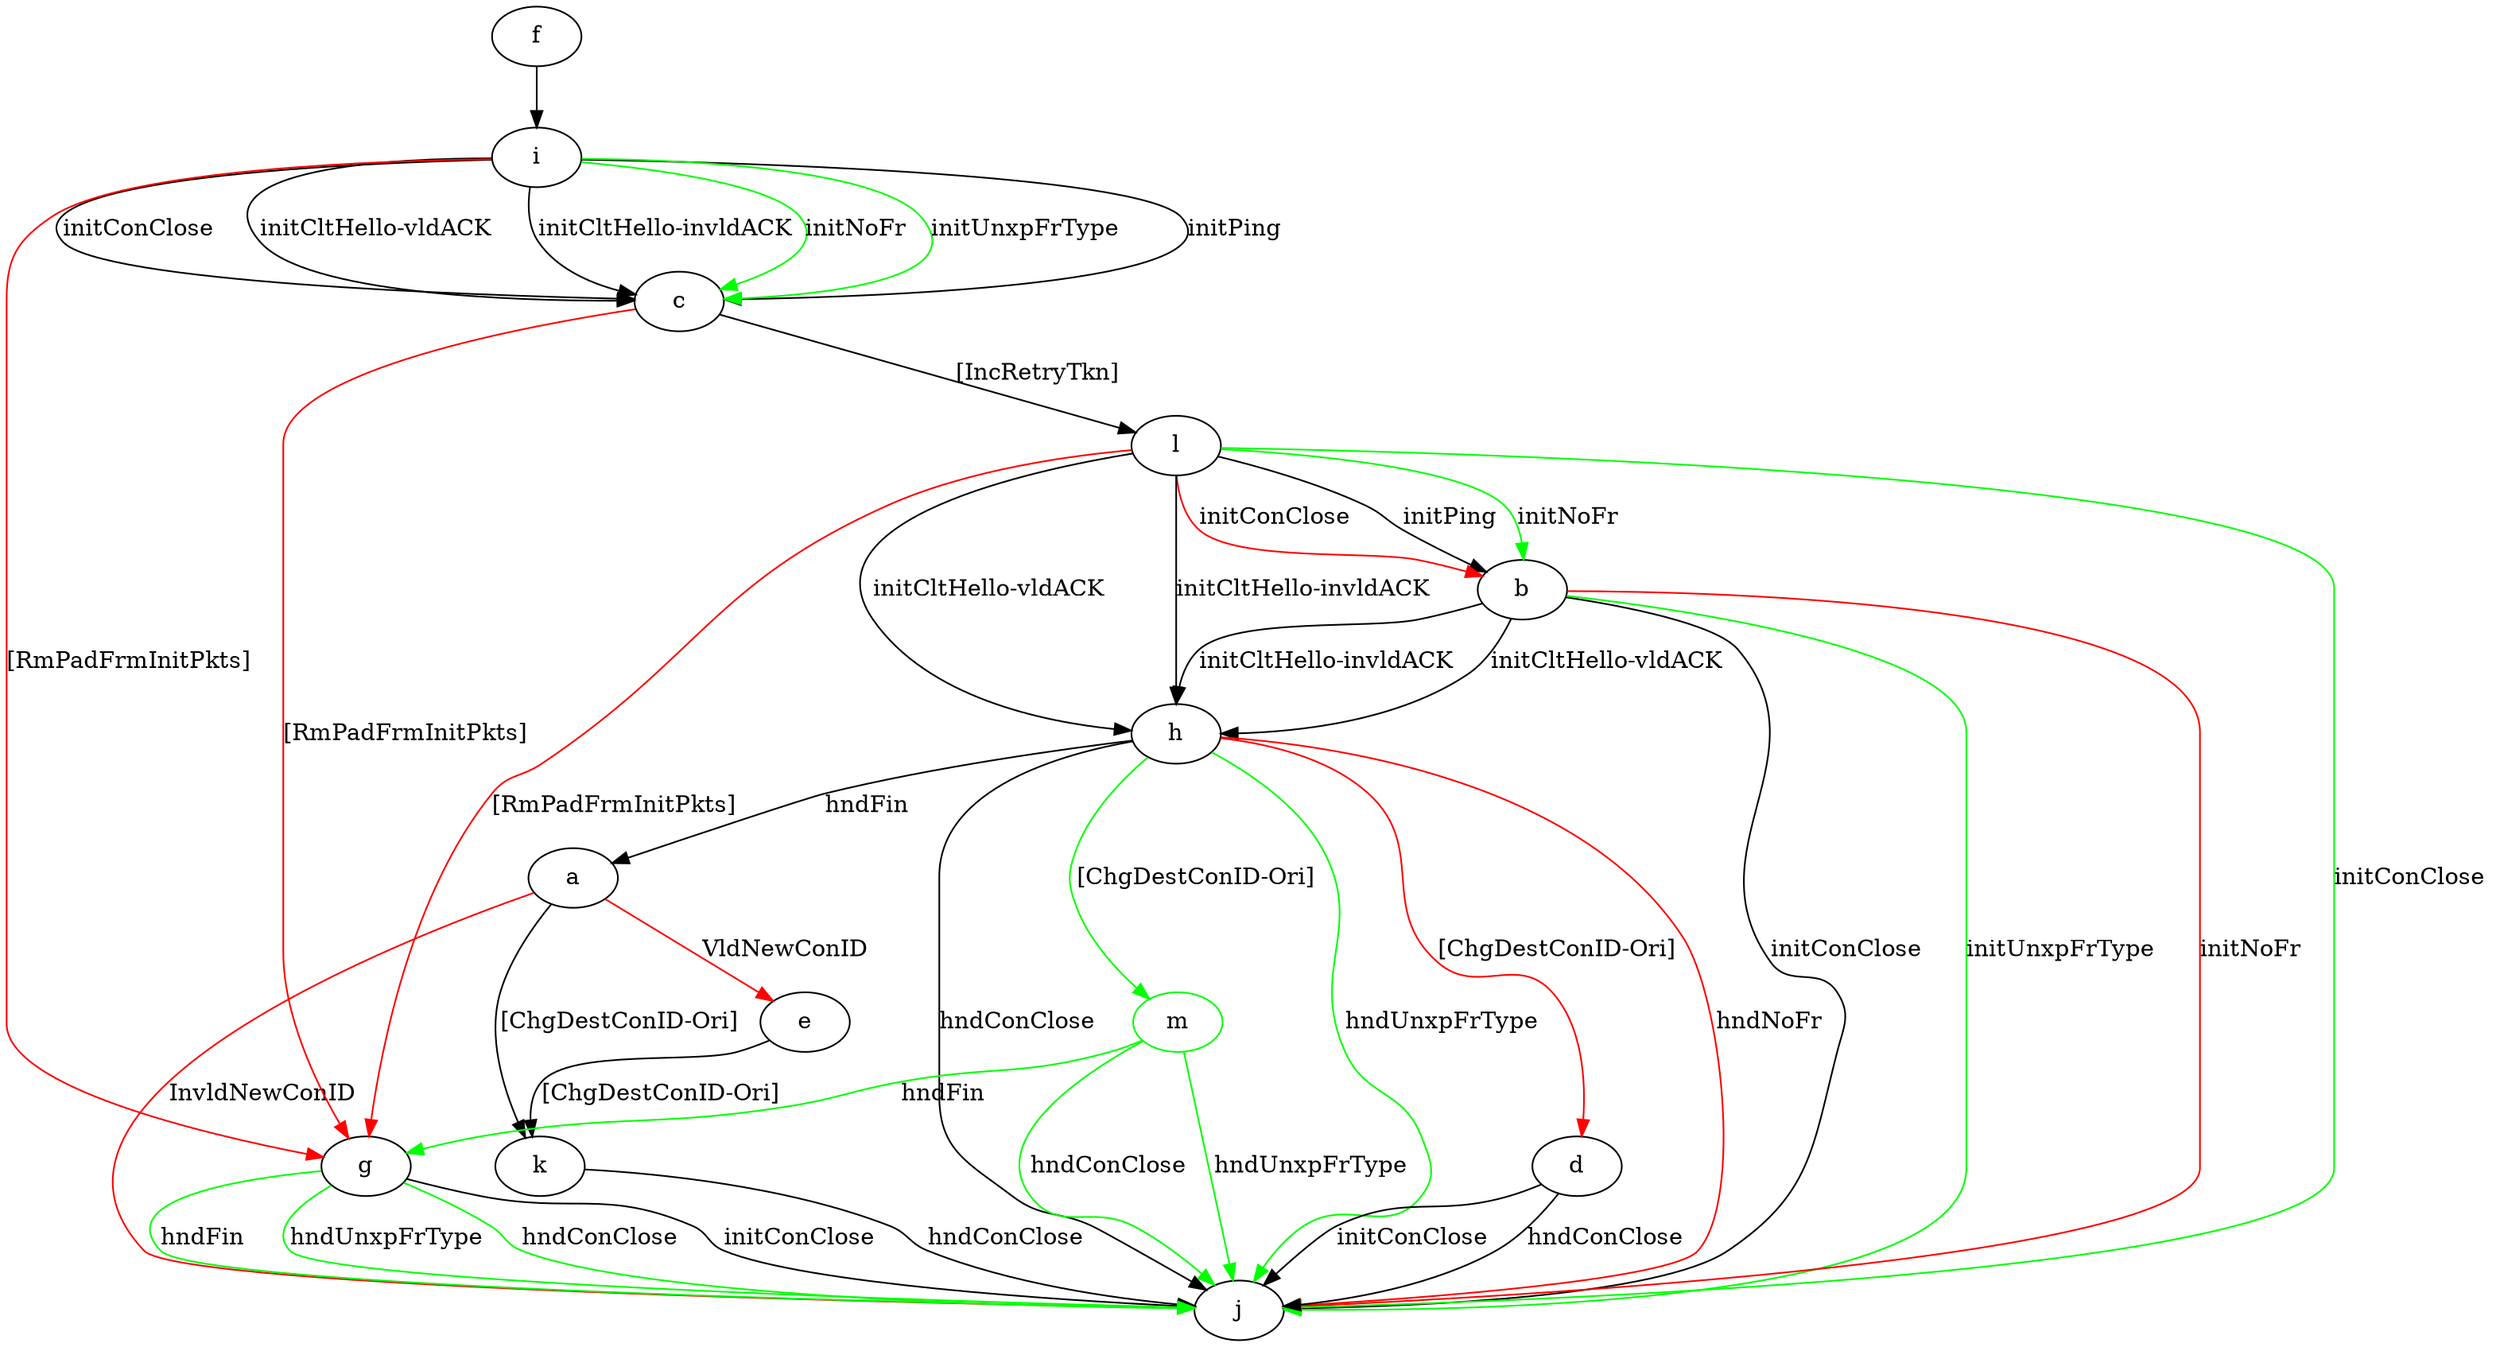 digraph "" {
	a -> e	[key=0,
		color=red,
		label="VldNewConID "];
	a -> j	[key=0,
		color=red,
		label="InvldNewConID "];
	a -> k	[key=0,
		label="[ChgDestConID-Ori] "];
	b -> h	[key=0,
		label="initCltHello-vldACK "];
	b -> h	[key=1,
		label="initCltHello-invldACK "];
	b -> j	[key=0,
		label="initConClose "];
	b -> j	[key=1,
		color=green,
		label="initUnxpFrType "];
	b -> j	[key=2,
		color=red,
		label="initNoFr "];
	c -> g	[key=0,
		color=red,
		label="[RmPadFrmInitPkts] "];
	c -> l	[key=0,
		label="[IncRetryTkn] "];
	d -> j	[key=0,
		label="initConClose "];
	d -> j	[key=1,
		label="hndConClose "];
	e -> k	[key=0,
		label="[ChgDestConID-Ori] "];
	f -> i	[key=0];
	g -> j	[key=0,
		label="initConClose "];
	g -> j	[key=1,
		color=green,
		label="hndFin "];
	g -> j	[key=2,
		color=green,
		label="hndUnxpFrType "];
	g -> j	[key=3,
		color=green,
		label="hndConClose "];
	h -> a	[key=0,
		label="hndFin "];
	h -> d	[key=0,
		color=red,
		label="[ChgDestConID-Ori] "];
	h -> j	[key=0,
		label="hndConClose "];
	h -> j	[key=1,
		color=green,
		label="hndUnxpFrType "];
	h -> j	[key=2,
		color=red,
		label="hndNoFr "];
	m	[color=green];
	h -> m	[key=0,
		color=green,
		label="[ChgDestConID-Ori] "];
	i -> c	[key=0,
		label="initPing "];
	i -> c	[key=1,
		label="initConClose "];
	i -> c	[key=2,
		label="initCltHello-vldACK "];
	i -> c	[key=3,
		label="initCltHello-invldACK "];
	i -> c	[key=4,
		color=green,
		label="initNoFr "];
	i -> c	[key=5,
		color=green,
		label="initUnxpFrType "];
	i -> g	[key=0,
		color=red,
		label="[RmPadFrmInitPkts] "];
	k -> j	[key=0,
		label="hndConClose "];
	l -> b	[key=0,
		label="initPing "];
	l -> b	[key=1,
		color=green,
		label="initNoFr "];
	l -> b	[key=2,
		color=red,
		label="initConClose "];
	l -> g	[key=0,
		color=red,
		label="[RmPadFrmInitPkts] "];
	l -> h	[key=0,
		label="initCltHello-vldACK "];
	l -> h	[key=1,
		label="initCltHello-invldACK "];
	l -> j	[key=0,
		color=green,
		label="initConClose "];
	m -> g	[key=0,
		color=green,
		label="hndFin "];
	m -> j	[key=0,
		color=green,
		label="hndUnxpFrType "];
	m -> j	[key=1,
		color=green,
		label="hndConClose "];
}
